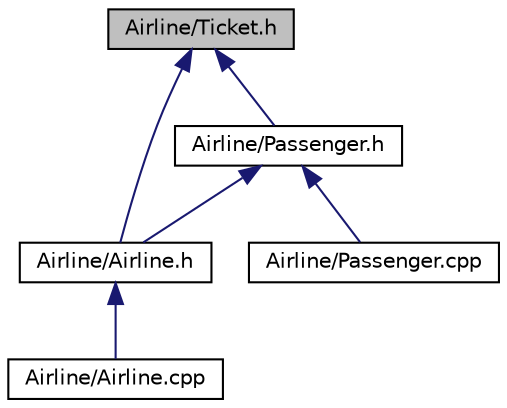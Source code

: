 digraph "Airline/Ticket.h"
{
 // LATEX_PDF_SIZE
  bgcolor="transparent";
  edge [fontname="Helvetica",fontsize="10",labelfontname="Helvetica",labelfontsize="10"];
  node [fontname="Helvetica",fontsize="10",shape=record];
  Node1 [label="Airline/Ticket.h",height=0.2,width=0.4,color="black", fillcolor="grey75", style="filled", fontcolor="black",tooltip=" "];
  Node1 -> Node2 [dir="back",color="midnightblue",fontsize="10",style="solid"];
  Node2 [label="Airline/Airline.h",height=0.2,width=0.4,color="black",URL="$Airline_8h.html",tooltip=" "];
  Node2 -> Node3 [dir="back",color="midnightblue",fontsize="10",style="solid"];
  Node3 [label="Airline/Airline.cpp",height=0.2,width=0.4,color="black",URL="$Airline_8cpp.html",tooltip=" "];
  Node1 -> Node4 [dir="back",color="midnightblue",fontsize="10",style="solid"];
  Node4 [label="Airline/Passenger.h",height=0.2,width=0.4,color="black",URL="$Passenger_8h.html",tooltip=" "];
  Node4 -> Node2 [dir="back",color="midnightblue",fontsize="10",style="solid"];
  Node4 -> Node5 [dir="back",color="midnightblue",fontsize="10",style="solid"];
  Node5 [label="Airline/Passenger.cpp",height=0.2,width=0.4,color="black",URL="$Passenger_8cpp.html",tooltip=" "];
}
